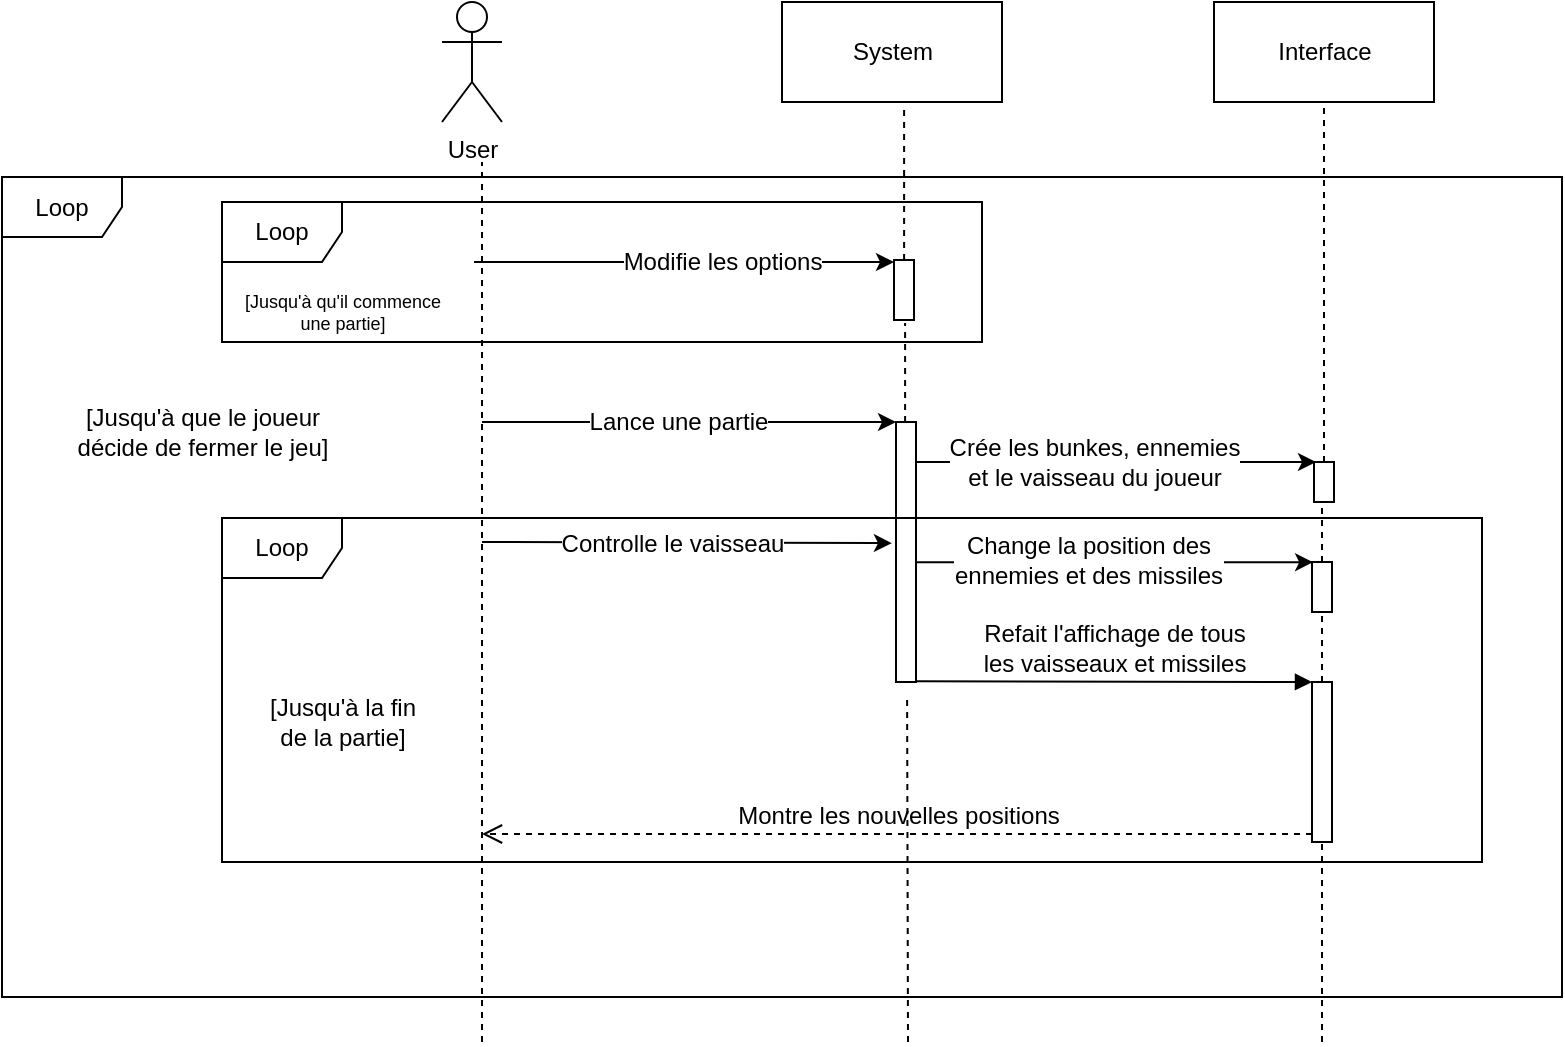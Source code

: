 <mxfile version="16.0.0" type="device"><diagram name="Page-1" id="e7e014a7-5840-1c2e-5031-d8a46d1fe8dd"><mxGraphModel dx="1422" dy="752" grid="1" gridSize="10" guides="1" tooltips="1" connect="1" arrows="1" fold="1" page="1" pageScale="1" pageWidth="1169" pageHeight="826" background="none" math="0" shadow="0"><root><mxCell id="0"/><mxCell id="1" parent="0"/><mxCell id="3CCGK4B3oNuJl2x11zWx-45" value="User" style="shape=umlActor;verticalLabelPosition=bottom;verticalAlign=top;html=1;" vertex="1" parent="1"><mxGeometry x="280" y="80" width="30" height="60" as="geometry"/></mxCell><mxCell id="3CCGK4B3oNuJl2x11zWx-47" value="System" style="html=1;" vertex="1" parent="1"><mxGeometry x="450" y="80" width="110" height="50" as="geometry"/></mxCell><mxCell id="3CCGK4B3oNuJl2x11zWx-48" value="Interface" style="html=1;" vertex="1" parent="1"><mxGeometry x="666" y="80" width="110" height="50" as="geometry"/></mxCell><mxCell id="3CCGK4B3oNuJl2x11zWx-55" value="&lt;div&gt;Loop&lt;/div&gt;" style="shape=umlFrame;whiteSpace=wrap;html=1;" vertex="1" parent="1"><mxGeometry x="170" y="180" width="380" height="70" as="geometry"/></mxCell><mxCell id="3CCGK4B3oNuJl2x11zWx-56" value="" style="endArrow=none;dashed=1;html=1;rounded=0;" edge="1" parent="1"><mxGeometry width="50" height="50" relative="1" as="geometry"><mxPoint x="300" y="600" as="sourcePoint"/><mxPoint x="300" y="160" as="targetPoint"/></mxGeometry></mxCell><mxCell id="3CCGK4B3oNuJl2x11zWx-57" value="" style="endArrow=none;dashed=1;html=1;rounded=0;entryX=0.555;entryY=1.05;entryDx=0;entryDy=0;entryPerimeter=0;startArrow=none;" edge="1" parent="1" source="3CCGK4B3oNuJl2x11zWx-53" target="3CCGK4B3oNuJl2x11zWx-47"><mxGeometry width="50" height="50" relative="1" as="geometry"><mxPoint x="510" y="520" as="sourcePoint"/><mxPoint x="510" y="170" as="targetPoint"/></mxGeometry></mxCell><mxCell id="3CCGK4B3oNuJl2x11zWx-58" value="" style="endArrow=classic;html=1;rounded=0;" edge="1" parent="1"><mxGeometry width="50" height="50" relative="1" as="geometry"><mxPoint x="296" y="210" as="sourcePoint"/><mxPoint x="506" y="210" as="targetPoint"/></mxGeometry></mxCell><mxCell id="3CCGK4B3oNuJl2x11zWx-60" value="Modifie les options" style="edgeLabel;html=1;align=center;verticalAlign=middle;resizable=0;points=[];fontSize=12;" vertex="1" connectable="0" parent="3CCGK4B3oNuJl2x11zWx-58"><mxGeometry x="0.18" relative="1" as="geometry"><mxPoint as="offset"/></mxGeometry></mxCell><mxCell id="3CCGK4B3oNuJl2x11zWx-61" value="" style="endArrow=none;dashed=1;html=1;rounded=0;startArrow=none;entryX=0.5;entryY=1;entryDx=0;entryDy=0;" edge="1" parent="1" source="3CCGK4B3oNuJl2x11zWx-76" target="3CCGK4B3oNuJl2x11zWx-48"><mxGeometry width="50" height="50" relative="1" as="geometry"><mxPoint x="720.0" y="520" as="sourcePoint"/><mxPoint x="720.0" y="160" as="targetPoint"/></mxGeometry></mxCell><mxCell id="3CCGK4B3oNuJl2x11zWx-62" value="&lt;div style=&quot;font-size: 9px;&quot;&gt;[Jusqu'à qu'il commence&lt;/div&gt;&lt;div style=&quot;font-size: 9px;&quot;&gt;une partie]&lt;br style=&quot;font-size: 9px;&quot;&gt;&lt;/div&gt;" style="text;html=1;align=center;verticalAlign=middle;resizable=0;points=[];autosize=1;strokeColor=none;fillColor=none;fontSize=9;" vertex="1" parent="1"><mxGeometry x="170" y="220" width="120" height="30" as="geometry"/></mxCell><mxCell id="3CCGK4B3oNuJl2x11zWx-64" value="" style="endArrow=classic;html=1;rounded=0;fontSize=9;" edge="1" parent="1" target="3CCGK4B3oNuJl2x11zWx-66"><mxGeometry width="50" height="50" relative="1" as="geometry"><mxPoint x="300" y="290" as="sourcePoint"/><mxPoint x="510" y="290" as="targetPoint"/></mxGeometry></mxCell><mxCell id="3CCGK4B3oNuJl2x11zWx-65" value="Lance une partie" style="edgeLabel;html=1;align=center;verticalAlign=middle;resizable=0;points=[];fontSize=12;" vertex="1" connectable="0" parent="3CCGK4B3oNuJl2x11zWx-64"><mxGeometry x="-0.057" relative="1" as="geometry"><mxPoint as="offset"/></mxGeometry></mxCell><mxCell id="3CCGK4B3oNuJl2x11zWx-67" value="" style="endArrow=classic;html=1;rounded=0;fontSize=12;" edge="1" parent="1"><mxGeometry width="50" height="50" relative="1" as="geometry"><mxPoint x="512" y="310" as="sourcePoint"/><mxPoint x="717" y="310" as="targetPoint"/></mxGeometry></mxCell><mxCell id="3CCGK4B3oNuJl2x11zWx-68" value="Crée les bunkes, ennemies&lt;div&gt;et le vaisseau du joueur&lt;br&gt;&lt;/div&gt;" style="edgeLabel;html=1;align=center;verticalAlign=middle;resizable=0;points=[];fontSize=12;" vertex="1" connectable="0" parent="3CCGK4B3oNuJl2x11zWx-67"><mxGeometry x="-0.183" relative="1" as="geometry"><mxPoint x="10" as="offset"/></mxGeometry></mxCell><mxCell id="3CCGK4B3oNuJl2x11zWx-70" value="&lt;div&gt;Refait l'affichage de tous &lt;br&gt;&lt;/div&gt;&lt;div&gt;les vaisseaux et missiles&lt;br&gt;&lt;/div&gt;" style="html=1;verticalAlign=bottom;endArrow=block;entryX=0;entryY=0;rounded=0;fontSize=12;exitX=0.986;exitY=0.997;exitDx=0;exitDy=0;exitPerimeter=0;" edge="1" target="3CCGK4B3oNuJl2x11zWx-69" parent="1" source="3CCGK4B3oNuJl2x11zWx-66"><mxGeometry relative="1" as="geometry"><mxPoint x="540" y="320" as="sourcePoint"/></mxGeometry></mxCell><mxCell id="3CCGK4B3oNuJl2x11zWx-71" value="Montre les nouvelles positions" style="html=1;verticalAlign=bottom;endArrow=open;dashed=1;endSize=8;exitX=0;exitY=0.95;rounded=0;fontSize=12;" edge="1" source="3CCGK4B3oNuJl2x11zWx-69" parent="1"><mxGeometry relative="1" as="geometry"><mxPoint x="300" y="496" as="targetPoint"/></mxGeometry></mxCell><mxCell id="3CCGK4B3oNuJl2x11zWx-69" value="" style="html=1;points=[];perimeter=orthogonalPerimeter;fontSize=12;" vertex="1" parent="1"><mxGeometry x="715" y="420" width="10" height="80" as="geometry"/></mxCell><mxCell id="3CCGK4B3oNuJl2x11zWx-72" value="" style="endArrow=none;dashed=1;html=1;rounded=0;" edge="1" parent="1" target="3CCGK4B3oNuJl2x11zWx-69"><mxGeometry width="50" height="50" relative="1" as="geometry"><mxPoint x="720" y="600" as="sourcePoint"/><mxPoint x="720" y="160" as="targetPoint"/></mxGeometry></mxCell><mxCell id="3CCGK4B3oNuJl2x11zWx-73" value="" style="endArrow=classic;html=1;rounded=0;fontSize=12;entryX=-0.205;entryY=0.466;entryDx=0;entryDy=0;entryPerimeter=0;" edge="1" parent="1" target="3CCGK4B3oNuJl2x11zWx-66"><mxGeometry width="50" height="50" relative="1" as="geometry"><mxPoint x="300" y="350" as="sourcePoint"/><mxPoint x="500" y="350" as="targetPoint"/></mxGeometry></mxCell><mxCell id="3CCGK4B3oNuJl2x11zWx-75" value="Controlle le vaisseau" style="edgeLabel;html=1;align=center;verticalAlign=middle;resizable=0;points=[];fontSize=12;" vertex="1" connectable="0" parent="3CCGK4B3oNuJl2x11zWx-73"><mxGeometry x="-0.073" relative="1" as="geometry"><mxPoint as="offset"/></mxGeometry></mxCell><mxCell id="3CCGK4B3oNuJl2x11zWx-76" value="" style="html=1;points=[];perimeter=orthogonalPerimeter;fontSize=12;" vertex="1" parent="1"><mxGeometry x="716" y="310" width="10" height="20" as="geometry"/></mxCell><mxCell id="3CCGK4B3oNuJl2x11zWx-77" value="" style="endArrow=none;dashed=1;html=1;rounded=0;startArrow=none;" edge="1" parent="1" source="3CCGK4B3oNuJl2x11zWx-85" target="3CCGK4B3oNuJl2x11zWx-76"><mxGeometry width="50" height="50" relative="1" as="geometry"><mxPoint x="720" y="383.0" as="sourcePoint"/><mxPoint x="720" y="160" as="targetPoint"/></mxGeometry></mxCell><mxCell id="3CCGK4B3oNuJl2x11zWx-53" value="" style="html=1;points=[];perimeter=orthogonalPerimeter;" vertex="1" parent="1"><mxGeometry x="506" y="209" width="10" height="30" as="geometry"/></mxCell><mxCell id="3CCGK4B3oNuJl2x11zWx-79" value="" style="endArrow=none;dashed=1;html=1;rounded=0;entryX=0.555;entryY=1.05;entryDx=0;entryDy=0;entryPerimeter=0;startArrow=none;" edge="1" parent="1" source="3CCGK4B3oNuJl2x11zWx-66" target="3CCGK4B3oNuJl2x11zWx-53"><mxGeometry width="50" height="50" relative="1" as="geometry"><mxPoint x="510" y="520" as="sourcePoint"/><mxPoint x="511.05" y="162.5" as="targetPoint"/></mxGeometry></mxCell><mxCell id="3CCGK4B3oNuJl2x11zWx-66" value="" style="html=1;points=[];perimeter=orthogonalPerimeter;fontSize=9;" vertex="1" parent="1"><mxGeometry x="507" y="290" width="10" height="130" as="geometry"/></mxCell><mxCell id="3CCGK4B3oNuJl2x11zWx-80" value="" style="endArrow=none;dashed=1;html=1;rounded=0;entryX=0.555;entryY=1.05;entryDx=0;entryDy=0;entryPerimeter=0;" edge="1" parent="1" target="3CCGK4B3oNuJl2x11zWx-66"><mxGeometry width="50" height="50" relative="1" as="geometry"><mxPoint x="513" y="600" as="sourcePoint"/><mxPoint x="511.55" y="231.5" as="targetPoint"/></mxGeometry></mxCell><mxCell id="3CCGK4B3oNuJl2x11zWx-82" value="Loop" style="shape=umlFrame;whiteSpace=wrap;html=1;fontSize=12;" vertex="1" parent="1"><mxGeometry x="170" y="338" width="630" height="172" as="geometry"/></mxCell><mxCell id="3CCGK4B3oNuJl2x11zWx-83" value="&lt;div&gt;[Jusqu'à la fin&lt;/div&gt;&lt;div&gt;de la partie]&lt;br&gt;&lt;/div&gt;" style="text;html=1;align=center;verticalAlign=middle;resizable=0;points=[];autosize=1;strokeColor=none;fillColor=none;fontSize=12;" vertex="1" parent="1"><mxGeometry x="185" y="425" width="90" height="30" as="geometry"/></mxCell><mxCell id="3CCGK4B3oNuJl2x11zWx-84" value="" style="endArrow=classic;html=1;rounded=0;fontSize=12;entryX=-0.243;entryY=0.004;entryDx=0;entryDy=0;entryPerimeter=0;" edge="1" parent="1" source="3CCGK4B3oNuJl2x11zWx-66"><mxGeometry width="50" height="50" relative="1" as="geometry"><mxPoint x="520.81" y="360.08" as="sourcePoint"/><mxPoint x="715.57" y="360.1" as="targetPoint"/></mxGeometry></mxCell><mxCell id="3CCGK4B3oNuJl2x11zWx-87" value="&lt;div&gt;Change la position des&lt;/div&gt;&lt;div&gt;ennemies et des missiles&lt;br&gt;&lt;/div&gt;" style="edgeLabel;html=1;align=center;verticalAlign=middle;resizable=0;points=[];fontSize=12;" vertex="1" connectable="0" parent="3CCGK4B3oNuJl2x11zWx-84"><mxGeometry x="-0.133" y="1" relative="1" as="geometry"><mxPoint as="offset"/></mxGeometry></mxCell><mxCell id="3CCGK4B3oNuJl2x11zWx-85" value="" style="html=1;points=[];perimeter=orthogonalPerimeter;fontSize=12;" vertex="1" parent="1"><mxGeometry x="715" y="360" width="10" height="25" as="geometry"/></mxCell><mxCell id="3CCGK4B3oNuJl2x11zWx-86" value="" style="endArrow=none;dashed=1;html=1;rounded=0;startArrow=none;" edge="1" parent="1" source="3CCGK4B3oNuJl2x11zWx-69" target="3CCGK4B3oNuJl2x11zWx-85"><mxGeometry width="50" height="50" relative="1" as="geometry"><mxPoint x="720" y="410" as="sourcePoint"/><mxPoint x="720" y="330" as="targetPoint"/></mxGeometry></mxCell><mxCell id="3CCGK4B3oNuJl2x11zWx-88" value="Loop" style="shape=umlFrame;whiteSpace=wrap;html=1;fontSize=12;" vertex="1" parent="1"><mxGeometry x="60" y="167.5" width="780" height="410" as="geometry"/></mxCell><mxCell id="3CCGK4B3oNuJl2x11zWx-89" value="&lt;div&gt;[Jusqu'à que le joueur&lt;/div&gt;&lt;div&gt;décide de fermer le jeu]&lt;br&gt;&lt;/div&gt;" style="text;html=1;align=center;verticalAlign=middle;resizable=0;points=[];autosize=1;strokeColor=none;fillColor=none;fontSize=12;" vertex="1" parent="1"><mxGeometry x="90" y="280" width="140" height="30" as="geometry"/></mxCell></root></mxGraphModel></diagram></mxfile>
